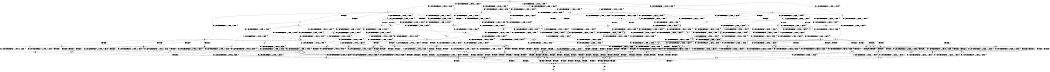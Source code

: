 digraph BCG {
size = "7, 10.5";
center = TRUE;
node [shape = circle];
0 [peripheries = 2];
0 -> 1 [label = "EX !0 !ATOMIC_EXCH_BRANCH (1, +0, FALSE, +1, 1, FALSE) !{}"];
0 -> 2 [label = "EX !2 !ATOMIC_EXCH_BRANCH (1, +0, TRUE, +0, 1, TRUE) !{}"];
0 -> 3 [label = "EX !1 !ATOMIC_EXCH_BRANCH (1, +1, TRUE, +0, 2, TRUE) !{}"];
0 -> 4 [label = "EX !0 !ATOMIC_EXCH_BRANCH (1, +0, FALSE, +1, 1, FALSE) !{}"];
0 -> 5 [label = "EX !2 !ATOMIC_EXCH_BRANCH (1, +0, TRUE, +0, 1, TRUE) !{}"];
0 -> 6 [label = "EX !1 !ATOMIC_EXCH_BRANCH (1, +1, TRUE, +0, 2, TRUE) !{}"];
1 -> 7 [label = "EX !2 !ATOMIC_EXCH_BRANCH (1, +0, TRUE, +0, 1, TRUE) !{}"];
2 -> 8 [label = "EX !0 !ATOMIC_EXCH_BRANCH (1, +0, FALSE, +1, 1, FALSE) !{}"];
3 -> 9 [label = "EX !0 !ATOMIC_EXCH_BRANCH (1, +0, FALSE, +1, 1, TRUE) !{}"];
4 -> 7 [label = "EX !2 !ATOMIC_EXCH_BRANCH (1, +0, TRUE, +0, 1, TRUE) !{}"];
4 -> 10 [label = "EX !1 !ATOMIC_EXCH_BRANCH (1, +1, TRUE, +0, 2, TRUE) !{}"];
4 -> 11 [label = "TERMINATE !0"];
4 -> 12 [label = "EX !2 !ATOMIC_EXCH_BRANCH (1, +0, TRUE, +0, 1, TRUE) !{}"];
4 -> 13 [label = "EX !1 !ATOMIC_EXCH_BRANCH (1, +1, TRUE, +0, 2, TRUE) !{}"];
4 -> 14 [label = "TERMINATE !0"];
5 -> 2 [label = "EX !2 !ATOMIC_EXCH_BRANCH (1, +0, TRUE, +0, 1, TRUE) !{}"];
5 -> 8 [label = "EX !0 !ATOMIC_EXCH_BRANCH (1, +0, FALSE, +1, 1, FALSE) !{}"];
5 -> 15 [label = "EX !1 !ATOMIC_EXCH_BRANCH (1, +1, TRUE, +0, 2, TRUE) !{}"];
5 -> 5 [label = "EX !2 !ATOMIC_EXCH_BRANCH (1, +0, TRUE, +0, 1, TRUE) !{}"];
5 -> 16 [label = "EX !0 !ATOMIC_EXCH_BRANCH (1, +0, FALSE, +1, 1, FALSE) !{}"];
5 -> 17 [label = "EX !1 !ATOMIC_EXCH_BRANCH (1, +1, TRUE, +0, 2, TRUE) !{}"];
6 -> 9 [label = "EX !0 !ATOMIC_EXCH_BRANCH (1, +0, FALSE, +1, 1, TRUE) !{}"];
6 -> 18 [label = "EX !2 !ATOMIC_EXCH_BRANCH (1, +0, TRUE, +0, 1, FALSE) !{}"];
6 -> 19 [label = "TERMINATE !1"];
6 -> 20 [label = "EX !0 !ATOMIC_EXCH_BRANCH (1, +0, FALSE, +1, 1, TRUE) !{}"];
6 -> 21 [label = "EX !2 !ATOMIC_EXCH_BRANCH (1, +0, TRUE, +0, 1, FALSE) !{}"];
6 -> 22 [label = "TERMINATE !1"];
7 -> 23 [label = "EX !1 !ATOMIC_EXCH_BRANCH (1, +1, TRUE, +0, 2, TRUE) !{}"];
8 -> 7 [label = "EX !2 !ATOMIC_EXCH_BRANCH (1, +0, TRUE, +0, 1, TRUE) !{}"];
9 -> 24 [label = "EX !2 !ATOMIC_EXCH_BRANCH (1, +0, TRUE, +0, 1, FALSE) !{}"];
10 -> 25 [label = "EX !2 !ATOMIC_EXCH_BRANCH (1, +0, TRUE, +0, 1, FALSE) !{}"];
11 -> 26 [label = "EX !2 !ATOMIC_EXCH_BRANCH (1, +0, TRUE, +0, 1, TRUE) !{}"];
12 -> 7 [label = "EX !2 !ATOMIC_EXCH_BRANCH (1, +0, TRUE, +0, 1, TRUE) !{}"];
12 -> 23 [label = "EX !1 !ATOMIC_EXCH_BRANCH (1, +1, TRUE, +0, 2, TRUE) !{}"];
12 -> 27 [label = "TERMINATE !0"];
12 -> 12 [label = "EX !2 !ATOMIC_EXCH_BRANCH (1, +0, TRUE, +0, 1, TRUE) !{}"];
12 -> 28 [label = "EX !1 !ATOMIC_EXCH_BRANCH (1, +1, TRUE, +0, 2, TRUE) !{}"];
12 -> 29 [label = "TERMINATE !0"];
13 -> 25 [label = "EX !2 !ATOMIC_EXCH_BRANCH (1, +0, TRUE, +0, 1, FALSE) !{}"];
13 -> 30 [label = "TERMINATE !0"];
13 -> 31 [label = "TERMINATE !1"];
13 -> 32 [label = "EX !2 !ATOMIC_EXCH_BRANCH (1, +0, TRUE, +0, 1, FALSE) !{}"];
13 -> 33 [label = "TERMINATE !0"];
13 -> 34 [label = "TERMINATE !1"];
14 -> 26 [label = "EX !2 !ATOMIC_EXCH_BRANCH (1, +0, TRUE, +0, 1, TRUE) !{}"];
14 -> 35 [label = "EX !1 !ATOMIC_EXCH_BRANCH (1, +1, TRUE, +0, 2, TRUE) !{}"];
14 -> 36 [label = "EX !2 !ATOMIC_EXCH_BRANCH (1, +0, TRUE, +0, 1, TRUE) !{}"];
14 -> 37 [label = "EX !1 !ATOMIC_EXCH_BRANCH (1, +1, TRUE, +0, 2, TRUE) !{}"];
15 -> 18 [label = "EX !2 !ATOMIC_EXCH_BRANCH (1, +0, TRUE, +0, 1, FALSE) !{}"];
16 -> 7 [label = "EX !2 !ATOMIC_EXCH_BRANCH (1, +0, TRUE, +0, 1, TRUE) !{}"];
16 -> 23 [label = "EX !1 !ATOMIC_EXCH_BRANCH (1, +1, TRUE, +0, 2, TRUE) !{}"];
16 -> 27 [label = "TERMINATE !0"];
16 -> 12 [label = "EX !2 !ATOMIC_EXCH_BRANCH (1, +0, TRUE, +0, 1, TRUE) !{}"];
16 -> 28 [label = "EX !1 !ATOMIC_EXCH_BRANCH (1, +1, TRUE, +0, 2, TRUE) !{}"];
16 -> 29 [label = "TERMINATE !0"];
17 -> 18 [label = "EX !2 !ATOMIC_EXCH_BRANCH (1, +0, TRUE, +0, 1, FALSE) !{}"];
17 -> 38 [label = "EX !0 !ATOMIC_EXCH_BRANCH (1, +0, FALSE, +1, 1, TRUE) !{}"];
17 -> 39 [label = "TERMINATE !1"];
17 -> 21 [label = "EX !2 !ATOMIC_EXCH_BRANCH (1, +0, TRUE, +0, 1, FALSE) !{}"];
17 -> 40 [label = "EX !0 !ATOMIC_EXCH_BRANCH (1, +0, FALSE, +1, 1, TRUE) !{}"];
17 -> 41 [label = "TERMINATE !1"];
18 -> 42 [label = "EX !0 !ATOMIC_EXCH_BRANCH (1, +0, FALSE, +1, 1, FALSE) !{}"];
19 -> 43 [label = "EX !0 !ATOMIC_EXCH_BRANCH (1, +0, FALSE, +1, 1, TRUE) !{}"];
20 -> 9 [label = "EX !0 !ATOMIC_EXCH_BRANCH (1, +0, FALSE, +1, 1, TRUE) !{}"];
20 -> 24 [label = "EX !2 !ATOMIC_EXCH_BRANCH (1, +0, TRUE, +0, 1, FALSE) !{}"];
20 -> 44 [label = "TERMINATE !1"];
20 -> 20 [label = "EX !0 !ATOMIC_EXCH_BRANCH (1, +0, FALSE, +1, 1, TRUE) !{}"];
20 -> 45 [label = "EX !2 !ATOMIC_EXCH_BRANCH (1, +0, TRUE, +0, 1, FALSE) !{}"];
20 -> 46 [label = "TERMINATE !1"];
21 -> 42 [label = "EX !0 !ATOMIC_EXCH_BRANCH (1, +0, FALSE, +1, 1, FALSE) !{}"];
21 -> 47 [label = "TERMINATE !2"];
21 -> 48 [label = "TERMINATE !1"];
21 -> 49 [label = "EX !0 !ATOMIC_EXCH_BRANCH (1, +0, FALSE, +1, 1, FALSE) !{}"];
21 -> 50 [label = "TERMINATE !2"];
21 -> 51 [label = "TERMINATE !1"];
22 -> 43 [label = "EX !0 !ATOMIC_EXCH_BRANCH (1, +0, FALSE, +1, 1, TRUE) !{}"];
22 -> 52 [label = "EX !2 !ATOMIC_EXCH_BRANCH (1, +0, TRUE, +0, 1, FALSE) !{}"];
22 -> 53 [label = "EX !0 !ATOMIC_EXCH_BRANCH (1, +0, FALSE, +1, 1, TRUE) !{}"];
22 -> 54 [label = "EX !2 !ATOMIC_EXCH_BRANCH (1, +0, TRUE, +0, 1, FALSE) !{}"];
23 -> 25 [label = "EX !2 !ATOMIC_EXCH_BRANCH (1, +0, TRUE, +0, 1, FALSE) !{}"];
24 -> 42 [label = "EX !0 !ATOMIC_EXCH_BRANCH (1, +0, FALSE, +1, 1, FALSE) !{}"];
25 -> 55 [label = "TERMINATE !0"];
26 -> 56 [label = "EX !1 !ATOMIC_EXCH_BRANCH (1, +1, TRUE, +0, 2, TRUE) !{}"];
27 -> 56 [label = "EX !1 !ATOMIC_EXCH_BRANCH (1, +1, TRUE, +0, 2, TRUE) !{}"];
28 -> 25 [label = "EX !2 !ATOMIC_EXCH_BRANCH (1, +0, TRUE, +0, 1, FALSE) !{}"];
28 -> 57 [label = "TERMINATE !0"];
28 -> 58 [label = "TERMINATE !1"];
28 -> 32 [label = "EX !2 !ATOMIC_EXCH_BRANCH (1, +0, TRUE, +0, 1, FALSE) !{}"];
28 -> 59 [label = "TERMINATE !0"];
28 -> 60 [label = "TERMINATE !1"];
29 -> 56 [label = "EX !1 !ATOMIC_EXCH_BRANCH (1, +1, TRUE, +0, 2, TRUE) !{}"];
29 -> 26 [label = "EX !2 !ATOMIC_EXCH_BRANCH (1, +0, TRUE, +0, 1, TRUE) !{}"];
29 -> 61 [label = "EX !1 !ATOMIC_EXCH_BRANCH (1, +1, TRUE, +0, 2, TRUE) !{}"];
29 -> 36 [label = "EX !2 !ATOMIC_EXCH_BRANCH (1, +0, TRUE, +0, 1, TRUE) !{}"];
30 -> 62 [label = "EX !2 !ATOMIC_EXCH_BRANCH (1, +0, TRUE, +0, 1, FALSE) !{}"];
31 -> 63 [label = "EX !2 !ATOMIC_EXCH_BRANCH (1, +0, TRUE, +0, 1, FALSE) !{}"];
32 -> 55 [label = "TERMINATE !0"];
32 -> 64 [label = "TERMINATE !2"];
32 -> 65 [label = "TERMINATE !1"];
32 -> 66 [label = "TERMINATE !0"];
32 -> 67 [label = "TERMINATE !2"];
32 -> 68 [label = "TERMINATE !1"];
33 -> 62 [label = "EX !2 !ATOMIC_EXCH_BRANCH (1, +0, TRUE, +0, 1, FALSE) !{}"];
33 -> 69 [label = "TERMINATE !1"];
33 -> 70 [label = "EX !2 !ATOMIC_EXCH_BRANCH (1, +0, TRUE, +0, 1, FALSE) !{}"];
33 -> 71 [label = "TERMINATE !1"];
34 -> 63 [label = "EX !2 !ATOMIC_EXCH_BRANCH (1, +0, TRUE, +0, 1, FALSE) !{}"];
34 -> 69 [label = "TERMINATE !0"];
34 -> 72 [label = "EX !2 !ATOMIC_EXCH_BRANCH (1, +0, TRUE, +0, 1, FALSE) !{}"];
34 -> 71 [label = "TERMINATE !0"];
35 -> 62 [label = "EX !2 !ATOMIC_EXCH_BRANCH (1, +0, TRUE, +0, 1, FALSE) !{}"];
36 -> 26 [label = "EX !2 !ATOMIC_EXCH_BRANCH (1, +0, TRUE, +0, 1, TRUE) !{}"];
36 -> 56 [label = "EX !1 !ATOMIC_EXCH_BRANCH (1, +1, TRUE, +0, 2, TRUE) !{}"];
36 -> 36 [label = "EX !2 !ATOMIC_EXCH_BRANCH (1, +0, TRUE, +0, 1, TRUE) !{}"];
36 -> 61 [label = "EX !1 !ATOMIC_EXCH_BRANCH (1, +1, TRUE, +0, 2, TRUE) !{}"];
37 -> 62 [label = "EX !2 !ATOMIC_EXCH_BRANCH (1, +0, TRUE, +0, 1, FALSE) !{}"];
37 -> 69 [label = "TERMINATE !1"];
37 -> 70 [label = "EX !2 !ATOMIC_EXCH_BRANCH (1, +0, TRUE, +0, 1, FALSE) !{}"];
37 -> 71 [label = "TERMINATE !1"];
38 -> 24 [label = "EX !2 !ATOMIC_EXCH_BRANCH (1, +0, TRUE, +0, 1, FALSE) !{}"];
39 -> 73 [label = "EX !0 !ATOMIC_EXCH_BRANCH (1, +0, FALSE, +1, 1, TRUE) !{}"];
40 -> 38 [label = "EX !0 !ATOMIC_EXCH_BRANCH (1, +0, FALSE, +1, 1, TRUE) !{}"];
40 -> 24 [label = "EX !2 !ATOMIC_EXCH_BRANCH (1, +0, TRUE, +0, 1, FALSE) !{}"];
40 -> 74 [label = "TERMINATE !1"];
40 -> 40 [label = "EX !0 !ATOMIC_EXCH_BRANCH (1, +0, FALSE, +1, 1, TRUE) !{}"];
40 -> 45 [label = "EX !2 !ATOMIC_EXCH_BRANCH (1, +0, TRUE, +0, 1, FALSE) !{}"];
40 -> 75 [label = "TERMINATE !1"];
41 -> 73 [label = "EX !0 !ATOMIC_EXCH_BRANCH (1, +0, FALSE, +1, 1, TRUE) !{}"];
41 -> 52 [label = "EX !2 !ATOMIC_EXCH_BRANCH (1, +0, TRUE, +0, 1, FALSE) !{}"];
41 -> 76 [label = "EX !0 !ATOMIC_EXCH_BRANCH (1, +0, FALSE, +1, 1, TRUE) !{}"];
41 -> 54 [label = "EX !2 !ATOMIC_EXCH_BRANCH (1, +0, TRUE, +0, 1, FALSE) !{}"];
42 -> 55 [label = "TERMINATE !0"];
43 -> 77 [label = "EX !2 !ATOMIC_EXCH_BRANCH (1, +0, TRUE, +0, 1, FALSE) !{}"];
44 -> 77 [label = "EX !2 !ATOMIC_EXCH_BRANCH (1, +0, TRUE, +0, 1, FALSE) !{}"];
45 -> 42 [label = "EX !0 !ATOMIC_EXCH_BRANCH (1, +0, FALSE, +1, 1, FALSE) !{}"];
45 -> 78 [label = "TERMINATE !2"];
45 -> 79 [label = "TERMINATE !1"];
45 -> 49 [label = "EX !0 !ATOMIC_EXCH_BRANCH (1, +0, FALSE, +1, 1, FALSE) !{}"];
45 -> 80 [label = "TERMINATE !2"];
45 -> 81 [label = "TERMINATE !1"];
46 -> 77 [label = "EX !2 !ATOMIC_EXCH_BRANCH (1, +0, TRUE, +0, 1, FALSE) !{}"];
46 -> 43 [label = "EX !0 !ATOMIC_EXCH_BRANCH (1, +0, FALSE, +1, 1, TRUE) !{}"];
46 -> 82 [label = "EX !2 !ATOMIC_EXCH_BRANCH (1, +0, TRUE, +0, 1, FALSE) !{}"];
46 -> 53 [label = "EX !0 !ATOMIC_EXCH_BRANCH (1, +0, FALSE, +1, 1, TRUE) !{}"];
47 -> 83 [label = "EX !0 !ATOMIC_EXCH_BRANCH (1, +0, FALSE, +1, 1, FALSE) !{}"];
48 -> 84 [label = "EX !0 !ATOMIC_EXCH_BRANCH (1, +0, FALSE, +1, 1, FALSE) !{}"];
49 -> 55 [label = "TERMINATE !0"];
49 -> 64 [label = "TERMINATE !2"];
49 -> 65 [label = "TERMINATE !1"];
49 -> 66 [label = "TERMINATE !0"];
49 -> 67 [label = "TERMINATE !2"];
49 -> 68 [label = "TERMINATE !1"];
50 -> 83 [label = "EX !0 !ATOMIC_EXCH_BRANCH (1, +0, FALSE, +1, 1, FALSE) !{}"];
50 -> 85 [label = "TERMINATE !1"];
50 -> 86 [label = "EX !0 !ATOMIC_EXCH_BRANCH (1, +0, FALSE, +1, 1, FALSE) !{}"];
50 -> 87 [label = "TERMINATE !1"];
51 -> 84 [label = "EX !0 !ATOMIC_EXCH_BRANCH (1, +0, FALSE, +1, 1, FALSE) !{}"];
51 -> 85 [label = "TERMINATE !2"];
51 -> 88 [label = "EX !0 !ATOMIC_EXCH_BRANCH (1, +0, FALSE, +1, 1, FALSE) !{}"];
51 -> 87 [label = "TERMINATE !2"];
52 -> 84 [label = "EX !0 !ATOMIC_EXCH_BRANCH (1, +0, FALSE, +1, 1, FALSE) !{}"];
53 -> 43 [label = "EX !0 !ATOMIC_EXCH_BRANCH (1, +0, FALSE, +1, 1, TRUE) !{}"];
53 -> 77 [label = "EX !2 !ATOMIC_EXCH_BRANCH (1, +0, TRUE, +0, 1, FALSE) !{}"];
53 -> 53 [label = "EX !0 !ATOMIC_EXCH_BRANCH (1, +0, FALSE, +1, 1, TRUE) !{}"];
53 -> 82 [label = "EX !2 !ATOMIC_EXCH_BRANCH (1, +0, TRUE, +0, 1, FALSE) !{}"];
54 -> 84 [label = "EX !0 !ATOMIC_EXCH_BRANCH (1, +0, FALSE, +1, 1, FALSE) !{}"];
54 -> 85 [label = "TERMINATE !2"];
54 -> 88 [label = "EX !0 !ATOMIC_EXCH_BRANCH (1, +0, FALSE, +1, 1, FALSE) !{}"];
54 -> 87 [label = "TERMINATE !2"];
55 -> 89 [label = "TERMINATE !2"];
56 -> 62 [label = "EX !2 !ATOMIC_EXCH_BRANCH (1, +0, TRUE, +0, 1, FALSE) !{}"];
57 -> 90 [label = "TERMINATE !1"];
58 -> 90 [label = "TERMINATE !0"];
59 -> 90 [label = "TERMINATE !1"];
59 -> 62 [label = "EX !2 !ATOMIC_EXCH_BRANCH (1, +0, TRUE, +0, 1, FALSE) !{}"];
59 -> 91 [label = "TERMINATE !1"];
59 -> 70 [label = "EX !2 !ATOMIC_EXCH_BRANCH (1, +0, TRUE, +0, 1, FALSE) !{}"];
60 -> 90 [label = "TERMINATE !0"];
60 -> 63 [label = "EX !2 !ATOMIC_EXCH_BRANCH (1, +0, TRUE, +0, 1, FALSE) !{}"];
60 -> 91 [label = "TERMINATE !0"];
60 -> 72 [label = "EX !2 !ATOMIC_EXCH_BRANCH (1, +0, TRUE, +0, 1, FALSE) !{}"];
61 -> 62 [label = "EX !2 !ATOMIC_EXCH_BRANCH (1, +0, TRUE, +0, 1, FALSE) !{}"];
61 -> 90 [label = "TERMINATE !1"];
61 -> 70 [label = "EX !2 !ATOMIC_EXCH_BRANCH (1, +0, TRUE, +0, 1, FALSE) !{}"];
61 -> 91 [label = "TERMINATE !1"];
62 -> 89 [label = "TERMINATE !2"];
63 -> 92 [label = "TERMINATE !0"];
64 -> 89 [label = "TERMINATE !0"];
65 -> 92 [label = "TERMINATE !0"];
66 -> 89 [label = "TERMINATE !2"];
66 -> 92 [label = "TERMINATE !1"];
66 -> 93 [label = "TERMINATE !2"];
66 -> 94 [label = "TERMINATE !1"];
67 -> 89 [label = "TERMINATE !0"];
67 -> 95 [label = "TERMINATE !1"];
67 -> 93 [label = "TERMINATE !0"];
67 -> 96 [label = "TERMINATE !1"];
68 -> 92 [label = "TERMINATE !0"];
68 -> 95 [label = "TERMINATE !2"];
68 -> 94 [label = "TERMINATE !0"];
68 -> 96 [label = "TERMINATE !2"];
69 -> 97 [label = "EX !2 !ATOMIC_EXCH_BRANCH (1, +0, TRUE, +0, 1, FALSE) !{}"];
70 -> 89 [label = "TERMINATE !2"];
70 -> 92 [label = "TERMINATE !1"];
70 -> 93 [label = "TERMINATE !2"];
70 -> 94 [label = "TERMINATE !1"];
71 -> 97 [label = "EX !2 !ATOMIC_EXCH_BRANCH (1, +0, TRUE, +0, 1, FALSE) !{}"];
71 -> 98 [label = "EX !2 !ATOMIC_EXCH_BRANCH (1, +0, TRUE, +0, 1, FALSE) !{}"];
72 -> 92 [label = "TERMINATE !0"];
72 -> 95 [label = "TERMINATE !2"];
72 -> 94 [label = "TERMINATE !0"];
72 -> 96 [label = "TERMINATE !2"];
73 -> 77 [label = "EX !2 !ATOMIC_EXCH_BRANCH (1, +0, TRUE, +0, 1, FALSE) !{}"];
74 -> 73 [label = "EX !0 !ATOMIC_EXCH_BRANCH (1, +0, FALSE, +1, 1, TRUE) !{}"];
75 -> 73 [label = "EX !0 !ATOMIC_EXCH_BRANCH (1, +0, FALSE, +1, 1, TRUE) !{}"];
75 -> 77 [label = "EX !2 !ATOMIC_EXCH_BRANCH (1, +0, TRUE, +0, 1, FALSE) !{}"];
75 -> 76 [label = "EX !0 !ATOMIC_EXCH_BRANCH (1, +0, FALSE, +1, 1, TRUE) !{}"];
75 -> 82 [label = "EX !2 !ATOMIC_EXCH_BRANCH (1, +0, TRUE, +0, 1, FALSE) !{}"];
76 -> 73 [label = "EX !0 !ATOMIC_EXCH_BRANCH (1, +0, FALSE, +1, 1, TRUE) !{}"];
76 -> 77 [label = "EX !2 !ATOMIC_EXCH_BRANCH (1, +0, TRUE, +0, 1, FALSE) !{}"];
76 -> 76 [label = "EX !0 !ATOMIC_EXCH_BRANCH (1, +0, FALSE, +1, 1, TRUE) !{}"];
76 -> 82 [label = "EX !2 !ATOMIC_EXCH_BRANCH (1, +0, TRUE, +0, 1, FALSE) !{}"];
77 -> 84 [label = "EX !0 !ATOMIC_EXCH_BRANCH (1, +0, FALSE, +1, 1, FALSE) !{}"];
78 -> 99 [label = "TERMINATE !1"];
79 -> 99 [label = "TERMINATE !2"];
80 -> 99 [label = "TERMINATE !1"];
80 -> 83 [label = "EX !0 !ATOMIC_EXCH_BRANCH (1, +0, FALSE, +1, 1, FALSE) !{}"];
80 -> 100 [label = "TERMINATE !1"];
80 -> 86 [label = "EX !0 !ATOMIC_EXCH_BRANCH (1, +0, FALSE, +1, 1, FALSE) !{}"];
81 -> 99 [label = "TERMINATE !2"];
81 -> 84 [label = "EX !0 !ATOMIC_EXCH_BRANCH (1, +0, FALSE, +1, 1, FALSE) !{}"];
81 -> 100 [label = "TERMINATE !2"];
81 -> 88 [label = "EX !0 !ATOMIC_EXCH_BRANCH (1, +0, FALSE, +1, 1, FALSE) !{}"];
82 -> 84 [label = "EX !0 !ATOMIC_EXCH_BRANCH (1, +0, FALSE, +1, 1, FALSE) !{}"];
82 -> 99 [label = "TERMINATE !2"];
82 -> 88 [label = "EX !0 !ATOMIC_EXCH_BRANCH (1, +0, FALSE, +1, 1, FALSE) !{}"];
82 -> 100 [label = "TERMINATE !2"];
83 -> 89 [label = "TERMINATE !0"];
84 -> 92 [label = "TERMINATE !0"];
85 -> 101 [label = "EX !0 !ATOMIC_EXCH_BRANCH (1, +0, FALSE, +1, 1, FALSE) !{}"];
86 -> 89 [label = "TERMINATE !0"];
86 -> 95 [label = "TERMINATE !1"];
86 -> 93 [label = "TERMINATE !0"];
86 -> 96 [label = "TERMINATE !1"];
87 -> 101 [label = "EX !0 !ATOMIC_EXCH_BRANCH (1, +0, FALSE, +1, 1, FALSE) !{}"];
87 -> 102 [label = "EX !0 !ATOMIC_EXCH_BRANCH (1, +0, FALSE, +1, 1, FALSE) !{}"];
88 -> 92 [label = "TERMINATE !0"];
88 -> 95 [label = "TERMINATE !2"];
88 -> 94 [label = "TERMINATE !0"];
88 -> 96 [label = "TERMINATE !2"];
89 -> 103 [label = "TERMINATE !1"];
90 -> 97 [label = "EX !2 !ATOMIC_EXCH_BRANCH (1, +0, TRUE, +0, 1, FALSE) !{}"];
91 -> 97 [label = "EX !2 !ATOMIC_EXCH_BRANCH (1, +0, TRUE, +0, 1, FALSE) !{}"];
91 -> 98 [label = "EX !2 !ATOMIC_EXCH_BRANCH (1, +0, TRUE, +0, 1, FALSE) !{}"];
92 -> 103 [label = "TERMINATE !2"];
93 -> 103 [label = "TERMINATE !1"];
93 -> 104 [label = "TERMINATE !1"];
94 -> 103 [label = "TERMINATE !2"];
94 -> 104 [label = "TERMINATE !2"];
95 -> 103 [label = "TERMINATE !0"];
96 -> 103 [label = "TERMINATE !0"];
96 -> 104 [label = "TERMINATE !0"];
97 -> 103 [label = "TERMINATE !2"];
98 -> 103 [label = "TERMINATE !2"];
98 -> 104 [label = "TERMINATE !2"];
99 -> 101 [label = "EX !0 !ATOMIC_EXCH_BRANCH (1, +0, FALSE, +1, 1, FALSE) !{}"];
100 -> 101 [label = "EX !0 !ATOMIC_EXCH_BRANCH (1, +0, FALSE, +1, 1, FALSE) !{}"];
100 -> 102 [label = "EX !0 !ATOMIC_EXCH_BRANCH (1, +0, FALSE, +1, 1, FALSE) !{}"];
101 -> 103 [label = "TERMINATE !0"];
102 -> 103 [label = "TERMINATE !0"];
102 -> 104 [label = "TERMINATE !0"];
103 -> 105 [label = "exit"];
104 -> 106 [label = "exit"];
}
